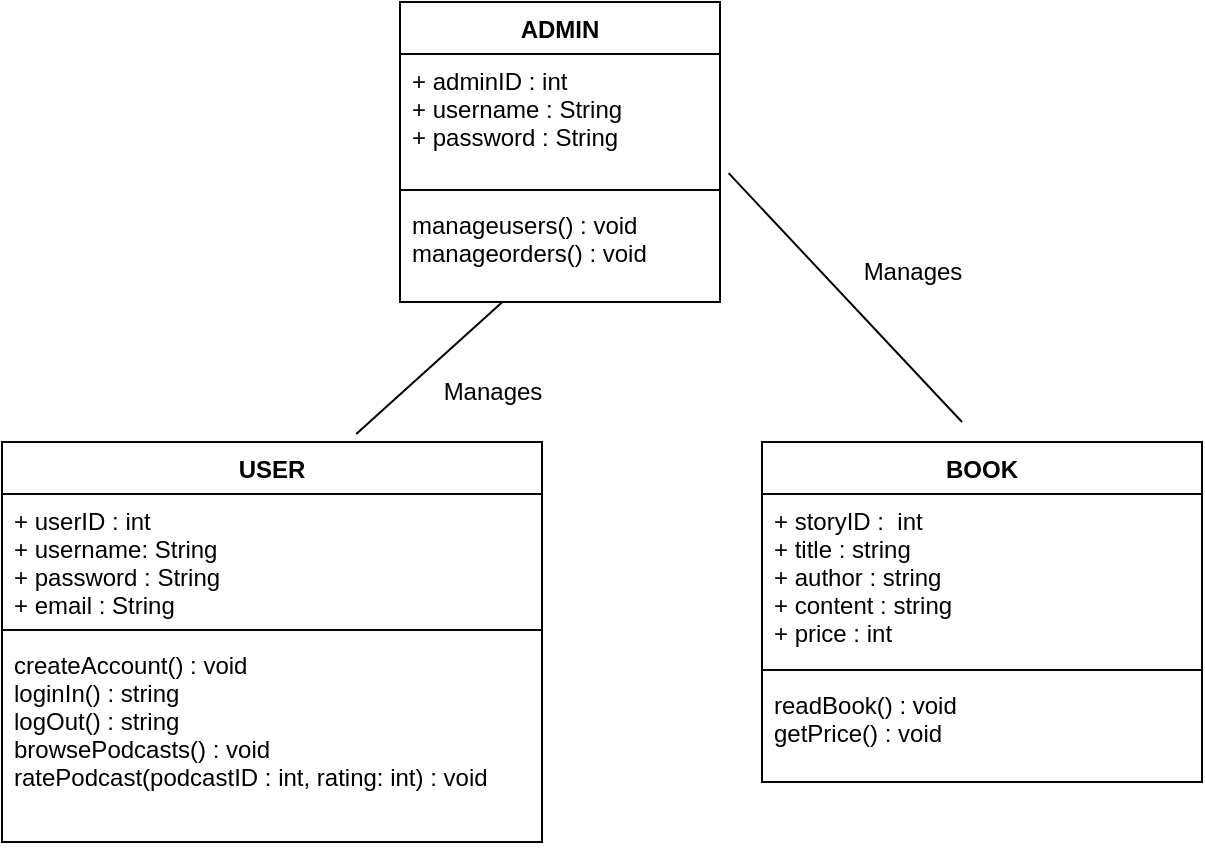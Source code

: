 <mxfile>
    <diagram id="aBa4MZQG5h5ECeIMLohw" name="Page-1">
        <mxGraphModel dx="837" dy="563" grid="1" gridSize="10" guides="1" tooltips="1" connect="1" arrows="1" fold="1" page="1" pageScale="1" pageWidth="850" pageHeight="1100" math="0" shadow="0">
            <root>
                <mxCell id="0"/>
                <mxCell id="1" parent="0"/>
                <mxCell id="2" value="ADMIN" style="swimlane;fontStyle=1;align=center;verticalAlign=top;childLayout=stackLayout;horizontal=1;startSize=26;horizontalStack=0;resizeParent=1;resizeParentMax=0;resizeLast=0;collapsible=1;marginBottom=0;" vertex="1" parent="1">
                    <mxGeometry x="339" y="60" width="160" height="150" as="geometry"/>
                </mxCell>
                <mxCell id="3" value="+ adminID : int&#10;+ username : String&#10;+ password : String&#10;" style="text;strokeColor=none;fillColor=none;align=left;verticalAlign=top;spacingLeft=4;spacingRight=4;overflow=hidden;rotatable=0;points=[[0,0.5],[1,0.5]];portConstraint=eastwest;" vertex="1" parent="2">
                    <mxGeometry y="26" width="160" height="64" as="geometry"/>
                </mxCell>
                <mxCell id="4" value="" style="line;strokeWidth=1;fillColor=none;align=left;verticalAlign=middle;spacingTop=-1;spacingLeft=3;spacingRight=3;rotatable=0;labelPosition=right;points=[];portConstraint=eastwest;strokeColor=inherit;" vertex="1" parent="2">
                    <mxGeometry y="90" width="160" height="8" as="geometry"/>
                </mxCell>
                <mxCell id="5" value="manageusers() : void&#10;manageorders() : void" style="text;strokeColor=none;fillColor=none;align=left;verticalAlign=top;spacingLeft=4;spacingRight=4;overflow=hidden;rotatable=0;points=[[0,0.5],[1,0.5]];portConstraint=eastwest;" vertex="1" parent="2">
                    <mxGeometry y="98" width="160" height="52" as="geometry"/>
                </mxCell>
                <mxCell id="7" value="USER&#10;" style="swimlane;fontStyle=1;align=center;verticalAlign=top;childLayout=stackLayout;horizontal=1;startSize=26;horizontalStack=0;resizeParent=1;resizeParentMax=0;resizeLast=0;collapsible=1;marginBottom=0;" vertex="1" parent="1">
                    <mxGeometry x="140" y="280" width="270" height="200" as="geometry"/>
                </mxCell>
                <mxCell id="8" value="+ userID : int&#10;+ username: String&#10;+ password : String&#10;+ email : String" style="text;strokeColor=none;fillColor=none;align=left;verticalAlign=top;spacingLeft=4;spacingRight=4;overflow=hidden;rotatable=0;points=[[0,0.5],[1,0.5]];portConstraint=eastwest;" vertex="1" parent="7">
                    <mxGeometry y="26" width="270" height="64" as="geometry"/>
                </mxCell>
                <mxCell id="9" value="" style="line;strokeWidth=1;fillColor=none;align=left;verticalAlign=middle;spacingTop=-1;spacingLeft=3;spacingRight=3;rotatable=0;labelPosition=right;points=[];portConstraint=eastwest;strokeColor=inherit;" vertex="1" parent="7">
                    <mxGeometry y="90" width="270" height="8" as="geometry"/>
                </mxCell>
                <mxCell id="10" value="createAccount() : void&#10;loginIn() : string&#10;logOut() : string&#10;browsePodcasts() : void&#10;ratePodcast(podcastID : int, rating: int) : void" style="text;strokeColor=none;fillColor=none;align=left;verticalAlign=top;spacingLeft=4;spacingRight=4;overflow=hidden;rotatable=0;points=[[0,0.5],[1,0.5]];portConstraint=eastwest;" vertex="1" parent="7">
                    <mxGeometry y="98" width="270" height="102" as="geometry"/>
                </mxCell>
                <mxCell id="11" value="BOOK" style="swimlane;fontStyle=1;align=center;verticalAlign=top;childLayout=stackLayout;horizontal=1;startSize=26;horizontalStack=0;resizeParent=1;resizeParentMax=0;resizeLast=0;collapsible=1;marginBottom=0;" vertex="1" parent="1">
                    <mxGeometry x="520" y="280" width="220" height="170" as="geometry"/>
                </mxCell>
                <mxCell id="12" value="+ storyID :  int&#10;+ title : string&#10;+ author : string&#10;+ content : string&#10;+ price : int" style="text;strokeColor=none;fillColor=none;align=left;verticalAlign=top;spacingLeft=4;spacingRight=4;overflow=hidden;rotatable=0;points=[[0,0.5],[1,0.5]];portConstraint=eastwest;" vertex="1" parent="11">
                    <mxGeometry y="26" width="220" height="84" as="geometry"/>
                </mxCell>
                <mxCell id="13" value="" style="line;strokeWidth=1;fillColor=none;align=left;verticalAlign=middle;spacingTop=-1;spacingLeft=3;spacingRight=3;rotatable=0;labelPosition=right;points=[];portConstraint=eastwest;strokeColor=inherit;" vertex="1" parent="11">
                    <mxGeometry y="110" width="220" height="8" as="geometry"/>
                </mxCell>
                <mxCell id="14" value="readBook() : void&#10;getPrice() : void" style="text;strokeColor=none;fillColor=none;align=left;verticalAlign=top;spacingLeft=4;spacingRight=4;overflow=hidden;rotatable=0;points=[[0,0.5],[1,0.5]];portConstraint=eastwest;" vertex="1" parent="11">
                    <mxGeometry y="118" width="220" height="52" as="geometry"/>
                </mxCell>
                <mxCell id="15" value="" style="endArrow=none;html=1;exitX=0.656;exitY=-0.02;exitDx=0;exitDy=0;exitPerimeter=0;" edge="1" parent="1" source="7" target="5">
                    <mxGeometry width="50" height="50" relative="1" as="geometry">
                        <mxPoint x="320" y="270" as="sourcePoint"/>
                        <mxPoint x="370" y="220" as="targetPoint"/>
                    </mxGeometry>
                </mxCell>
                <mxCell id="16" value="Manages" style="text;html=1;align=center;verticalAlign=middle;resizable=0;points=[];autosize=1;strokeColor=none;fillColor=none;" vertex="1" parent="1">
                    <mxGeometry x="350" y="240" width="70" height="30" as="geometry"/>
                </mxCell>
                <mxCell id="17" value="" style="endArrow=none;html=1;entryX=1.027;entryY=0.931;entryDx=0;entryDy=0;entryPerimeter=0;" edge="1" parent="1" target="3">
                    <mxGeometry width="50" height="50" relative="1" as="geometry">
                        <mxPoint x="620" y="270" as="sourcePoint"/>
                        <mxPoint x="580" y="150" as="targetPoint"/>
                    </mxGeometry>
                </mxCell>
                <mxCell id="18" value="Manages&lt;br&gt;" style="text;html=1;align=center;verticalAlign=middle;resizable=0;points=[];autosize=1;strokeColor=none;fillColor=none;" vertex="1" parent="1">
                    <mxGeometry x="560" y="180" width="70" height="30" as="geometry"/>
                </mxCell>
            </root>
        </mxGraphModel>
    </diagram>
</mxfile>